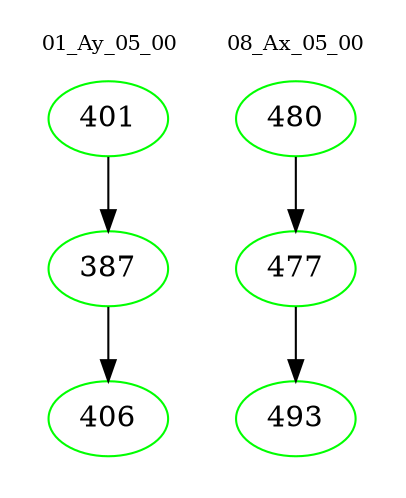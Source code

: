 digraph{
subgraph cluster_0 {
color = white
label = "01_Ay_05_00";
fontsize=10;
T0_401 [label="401", color="green"]
T0_401 -> T0_387 [color="black"]
T0_387 [label="387", color="green"]
T0_387 -> T0_406 [color="black"]
T0_406 [label="406", color="green"]
}
subgraph cluster_1 {
color = white
label = "08_Ax_05_00";
fontsize=10;
T1_480 [label="480", color="green"]
T1_480 -> T1_477 [color="black"]
T1_477 [label="477", color="green"]
T1_477 -> T1_493 [color="black"]
T1_493 [label="493", color="green"]
}
}
